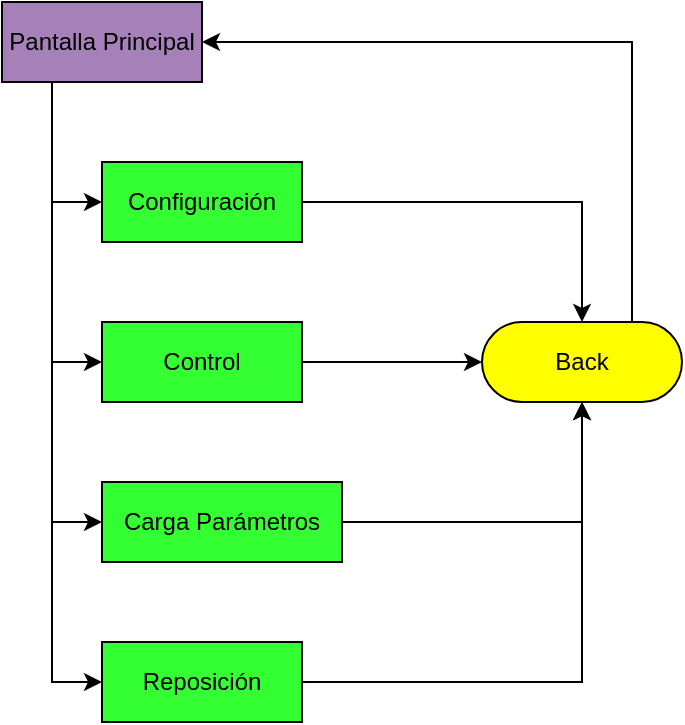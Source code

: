 <mxfile version="24.7.17">
  <diagram id="R2lEEEUBdFMjLlhIrx00" name="Page-1">
    <mxGraphModel dx="1290" dy="629" grid="1" gridSize="10" guides="1" tooltips="1" connect="1" arrows="1" fold="1" page="1" pageScale="1" pageWidth="850" pageHeight="1100" math="0" shadow="0" extFonts="Permanent Marker^https://fonts.googleapis.com/css?family=Permanent+Marker">
      <root>
        <mxCell id="0" />
        <mxCell id="1" parent="0" />
        <mxCell id="NIFDLGjE_wCbqoUSVB5K-7" style="edgeStyle=orthogonalEdgeStyle;rounded=0;orthogonalLoop=1;jettySize=auto;html=1;exitX=0.25;exitY=1;exitDx=0;exitDy=0;entryX=0;entryY=0.5;entryDx=0;entryDy=0;" edge="1" parent="1" source="tbywX5AOAA0ElDJtQind-1" target="tbywX5AOAA0ElDJtQind-13">
          <mxGeometry relative="1" as="geometry" />
        </mxCell>
        <mxCell id="NIFDLGjE_wCbqoUSVB5K-8" style="edgeStyle=orthogonalEdgeStyle;rounded=0;orthogonalLoop=1;jettySize=auto;html=1;exitX=0.25;exitY=1;exitDx=0;exitDy=0;entryX=0;entryY=0.5;entryDx=0;entryDy=0;" edge="1" parent="1" source="tbywX5AOAA0ElDJtQind-1" target="tbywX5AOAA0ElDJtQind-6">
          <mxGeometry relative="1" as="geometry" />
        </mxCell>
        <mxCell id="NIFDLGjE_wCbqoUSVB5K-9" style="edgeStyle=orthogonalEdgeStyle;rounded=0;orthogonalLoop=1;jettySize=auto;html=1;exitX=0.25;exitY=1;exitDx=0;exitDy=0;entryX=0;entryY=0.5;entryDx=0;entryDy=0;" edge="1" parent="1" source="tbywX5AOAA0ElDJtQind-1" target="tbywX5AOAA0ElDJtQind-12">
          <mxGeometry relative="1" as="geometry" />
        </mxCell>
        <mxCell id="NIFDLGjE_wCbqoUSVB5K-10" style="edgeStyle=orthogonalEdgeStyle;rounded=0;orthogonalLoop=1;jettySize=auto;html=1;exitX=0.25;exitY=1;exitDx=0;exitDy=0;entryX=0;entryY=0.5;entryDx=0;entryDy=0;" edge="1" parent="1" source="tbywX5AOAA0ElDJtQind-1" target="tbywX5AOAA0ElDJtQind-11">
          <mxGeometry relative="1" as="geometry" />
        </mxCell>
        <mxCell id="tbywX5AOAA0ElDJtQind-1" value="Pantalla Principal" style="whiteSpace=wrap;html=1;align=center;fillColor=#A680B8;" parent="1" vertex="1">
          <mxGeometry x="150" y="120" width="100" height="40" as="geometry" />
        </mxCell>
        <mxCell id="NIFDLGjE_wCbqoUSVB5K-4" style="edgeStyle=orthogonalEdgeStyle;rounded=0;orthogonalLoop=1;jettySize=auto;html=1;exitX=1;exitY=0.5;exitDx=0;exitDy=0;" edge="1" parent="1" source="tbywX5AOAA0ElDJtQind-6" target="NIFDLGjE_wCbqoUSVB5K-1">
          <mxGeometry relative="1" as="geometry" />
        </mxCell>
        <mxCell id="tbywX5AOAA0ElDJtQind-6" value="Configuración" style="whiteSpace=wrap;html=1;align=center;fillColor=#33FF33;" parent="1" vertex="1">
          <mxGeometry x="200" y="200" width="100" height="40" as="geometry" />
        </mxCell>
        <mxCell id="NIFDLGjE_wCbqoUSVB5K-2" style="edgeStyle=orthogonalEdgeStyle;rounded=0;orthogonalLoop=1;jettySize=auto;html=1;exitX=1;exitY=0.5;exitDx=0;exitDy=0;entryX=0.5;entryY=1;entryDx=0;entryDy=0;" edge="1" parent="1" source="tbywX5AOAA0ElDJtQind-11" target="NIFDLGjE_wCbqoUSVB5K-1">
          <mxGeometry relative="1" as="geometry" />
        </mxCell>
        <mxCell id="tbywX5AOAA0ElDJtQind-11" value="Carga Parámetros" style="whiteSpace=wrap;html=1;align=center;fillColor=#33FF33;" parent="1" vertex="1">
          <mxGeometry x="200" y="360" width="120" height="40" as="geometry" />
        </mxCell>
        <mxCell id="NIFDLGjE_wCbqoUSVB5K-3" style="edgeStyle=orthogonalEdgeStyle;rounded=0;orthogonalLoop=1;jettySize=auto;html=1;exitX=1;exitY=0.5;exitDx=0;exitDy=0;entryX=0;entryY=0.5;entryDx=0;entryDy=0;" edge="1" parent="1" source="tbywX5AOAA0ElDJtQind-12" target="NIFDLGjE_wCbqoUSVB5K-1">
          <mxGeometry relative="1" as="geometry" />
        </mxCell>
        <mxCell id="tbywX5AOAA0ElDJtQind-12" value="Control" style="whiteSpace=wrap;html=1;align=center;fillColor=#33FF33;" parent="1" vertex="1">
          <mxGeometry x="200" y="280" width="100" height="40" as="geometry" />
        </mxCell>
        <mxCell id="NIFDLGjE_wCbqoUSVB5K-5" style="edgeStyle=orthogonalEdgeStyle;rounded=0;orthogonalLoop=1;jettySize=auto;html=1;exitX=1;exitY=0.5;exitDx=0;exitDy=0;entryX=0.5;entryY=1;entryDx=0;entryDy=0;" edge="1" parent="1" source="tbywX5AOAA0ElDJtQind-13" target="NIFDLGjE_wCbqoUSVB5K-1">
          <mxGeometry relative="1" as="geometry" />
        </mxCell>
        <mxCell id="tbywX5AOAA0ElDJtQind-13" value="Reposición" style="whiteSpace=wrap;html=1;align=center;fillColor=#33FF33;" parent="1" vertex="1">
          <mxGeometry x="200" y="440" width="100" height="40" as="geometry" />
        </mxCell>
        <mxCell id="NIFDLGjE_wCbqoUSVB5K-6" style="edgeStyle=orthogonalEdgeStyle;rounded=0;orthogonalLoop=1;jettySize=auto;html=1;exitX=0.75;exitY=0;exitDx=0;exitDy=0;entryX=1;entryY=0.5;entryDx=0;entryDy=0;" edge="1" parent="1" source="NIFDLGjE_wCbqoUSVB5K-1" target="tbywX5AOAA0ElDJtQind-1">
          <mxGeometry relative="1" as="geometry" />
        </mxCell>
        <mxCell id="NIFDLGjE_wCbqoUSVB5K-1" value="Back" style="rounded=1;whiteSpace=wrap;html=1;arcSize=50;fillColor=#FFFF00;" vertex="1" parent="1">
          <mxGeometry x="390" y="280" width="100" height="40" as="geometry" />
        </mxCell>
      </root>
    </mxGraphModel>
  </diagram>
</mxfile>
